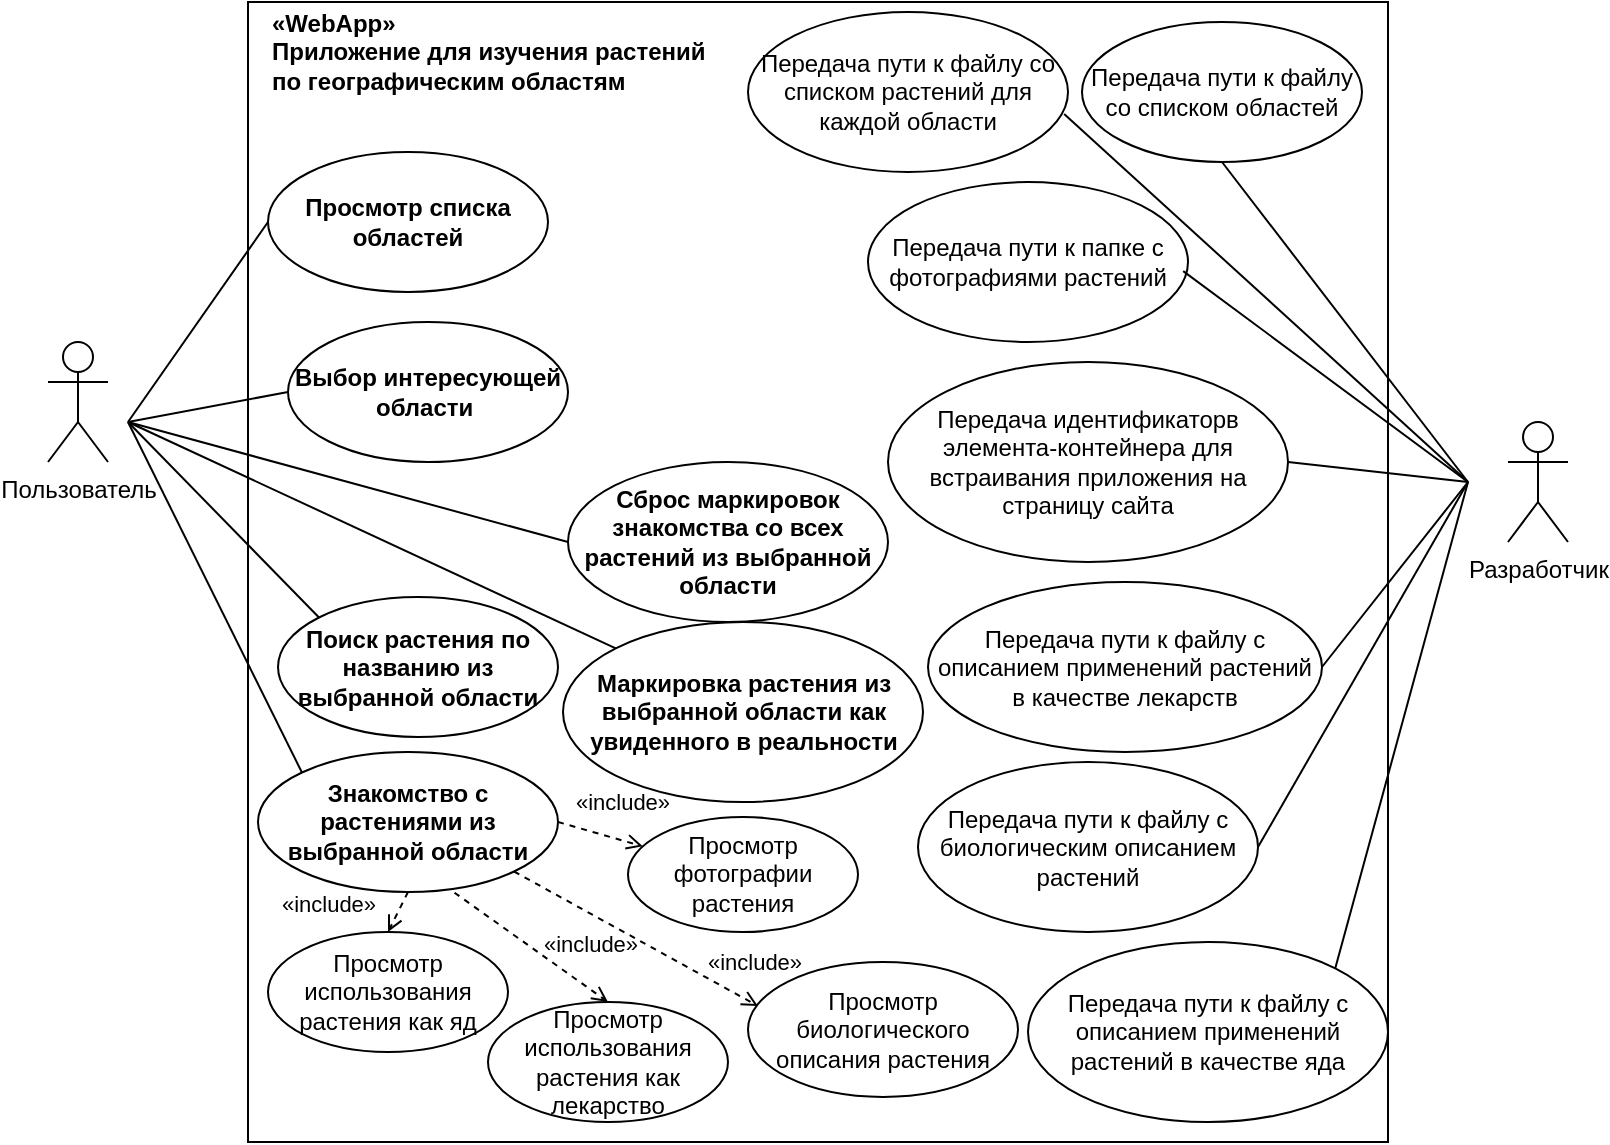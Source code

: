 <mxfile version="22.0.2" type="device">
  <diagram name="Page-1" id="929967ad-93f9-6ef4-fab6-5d389245f69c">
    <mxGraphModel dx="1418" dy="828" grid="1" gridSize="10" guides="1" tooltips="1" connect="1" arrows="1" fold="1" page="1" pageScale="1.5" pageWidth="1169" pageHeight="826" background="none" math="0" shadow="0">
      <root>
        <mxCell id="0" style=";html=1;" />
        <mxCell id="1" style=";html=1;" parent="0" />
        <mxCell id="vT6b_c9rovpt_9E858hW-1" value="" style="whiteSpace=wrap;html=1;aspect=fixed;" parent="1" vertex="1">
          <mxGeometry x="130" width="570" height="570" as="geometry" />
        </mxCell>
        <mxCell id="vT6b_c9rovpt_9E858hW-5" value="Пользователь" style="shape=umlActor;verticalLabelPosition=bottom;verticalAlign=top;html=1;" parent="1" vertex="1">
          <mxGeometry x="30" y="170" width="30" height="60" as="geometry" />
        </mxCell>
        <mxCell id="vT6b_c9rovpt_9E858hW-6" value="&lt;b&gt;«WebApp» &lt;br&gt;Приложение для изучения растений по географическим областям&lt;/b&gt;" style="text;html=1;strokeColor=none;fillColor=none;align=left;verticalAlign=middle;whiteSpace=wrap;rounded=0;" parent="1" vertex="1">
          <mxGeometry x="140" y="10" width="220" height="30" as="geometry" />
        </mxCell>
        <mxCell id="vT6b_c9rovpt_9E858hW-18" value="&lt;b style=&quot;border-color: var(--border-color);&quot;&gt;Просмотр списка областей&lt;/b&gt;" style="ellipse;whiteSpace=wrap;html=1;" parent="1" vertex="1">
          <mxGeometry x="140" y="75" width="140" height="70" as="geometry" />
        </mxCell>
        <mxCell id="vT6b_c9rovpt_9E858hW-20" value="&lt;b style=&quot;border-color: var(--border-color);&quot;&gt;Выбор интересующей области&lt;/b&gt;&amp;nbsp;" style="ellipse;whiteSpace=wrap;html=1;" parent="1" vertex="1">
          <mxGeometry x="150" y="160" width="140" height="70" as="geometry" />
        </mxCell>
        <mxCell id="vT6b_c9rovpt_9E858hW-23" value="&lt;b style=&quot;border-color: var(--border-color);&quot;&gt;Знакомство с растениями из выбранной области&lt;/b&gt;" style="ellipse;whiteSpace=wrap;html=1;" parent="1" vertex="1">
          <mxGeometry x="135" y="375" width="150" height="70" as="geometry" />
        </mxCell>
        <mxCell id="vT6b_c9rovpt_9E858hW-24" value="&lt;b&gt;Сброс маркировок знакомства со всех растений из выбранной области&lt;/b&gt;" style="ellipse;whiteSpace=wrap;html=1;" parent="1" vertex="1">
          <mxGeometry x="290" y="230" width="160" height="80" as="geometry" />
        </mxCell>
        <mxCell id="vT6b_c9rovpt_9E858hW-25" value="&lt;b style=&quot;border-color: var(--border-color);&quot;&gt;Маркировка растения из выбранной области как увиденного в реальности&lt;/b&gt;" style="ellipse;whiteSpace=wrap;html=1;" parent="1" vertex="1">
          <mxGeometry x="287.5" y="310" width="180" height="90" as="geometry" />
        </mxCell>
        <mxCell id="vT6b_c9rovpt_9E858hW-29" value="" style="endArrow=none;html=1;rounded=0;entryX=0;entryY=0.5;entryDx=0;entryDy=0;" parent="1" target="vT6b_c9rovpt_9E858hW-18" edge="1">
          <mxGeometry width="50" height="50" relative="1" as="geometry">
            <mxPoint x="70" y="210" as="sourcePoint" />
            <mxPoint x="460" y="270" as="targetPoint" />
          </mxGeometry>
        </mxCell>
        <mxCell id="vT6b_c9rovpt_9E858hW-30" value="" style="endArrow=none;html=1;rounded=0;entryX=0;entryY=0.5;entryDx=0;entryDy=0;" parent="1" target="vT6b_c9rovpt_9E858hW-20" edge="1">
          <mxGeometry width="50" height="50" relative="1" as="geometry">
            <mxPoint x="70" y="210" as="sourcePoint" />
            <mxPoint x="460" y="270" as="targetPoint" />
          </mxGeometry>
        </mxCell>
        <mxCell id="vT6b_c9rovpt_9E858hW-31" value="" style="endArrow=none;html=1;rounded=0;entryX=0;entryY=0;entryDx=0;entryDy=0;" parent="1" target="vT6b_c9rovpt_9E858hW-23" edge="1">
          <mxGeometry width="50" height="50" relative="1" as="geometry">
            <mxPoint x="70" y="210" as="sourcePoint" />
            <mxPoint x="460" y="270" as="targetPoint" />
          </mxGeometry>
        </mxCell>
        <mxCell id="vT6b_c9rovpt_9E858hW-32" value="" style="endArrow=none;html=1;rounded=0;entryX=0;entryY=0;entryDx=0;entryDy=0;" parent="1" target="vT6b_c9rovpt_9E858hW-25" edge="1">
          <mxGeometry width="50" height="50" relative="1" as="geometry">
            <mxPoint x="70" y="210" as="sourcePoint" />
            <mxPoint x="460" y="270" as="targetPoint" />
          </mxGeometry>
        </mxCell>
        <mxCell id="vT6b_c9rovpt_9E858hW-33" value="&lt;b style=&quot;border-color: var(--border-color);&quot;&gt;Поиск растения по названию из выбранной области&lt;/b&gt;" style="ellipse;whiteSpace=wrap;html=1;" parent="1" vertex="1">
          <mxGeometry x="145" y="297.5" width="140" height="70" as="geometry" />
        </mxCell>
        <mxCell id="vT6b_c9rovpt_9E858hW-35" value="" style="endArrow=none;html=1;rounded=0;exitX=0;exitY=0;exitDx=0;exitDy=0;" parent="1" source="vT6b_c9rovpt_9E858hW-33" edge="1">
          <mxGeometry width="50" height="50" relative="1" as="geometry">
            <mxPoint x="410" y="320" as="sourcePoint" />
            <mxPoint x="70" y="210" as="targetPoint" />
          </mxGeometry>
        </mxCell>
        <mxCell id="vT6b_c9rovpt_9E858hW-36" value="" style="endArrow=none;html=1;rounded=0;entryX=0;entryY=0.5;entryDx=0;entryDy=0;" parent="1" target="vT6b_c9rovpt_9E858hW-24" edge="1">
          <mxGeometry width="50" height="50" relative="1" as="geometry">
            <mxPoint x="70" y="210" as="sourcePoint" />
            <mxPoint x="460" y="270" as="targetPoint" />
          </mxGeometry>
        </mxCell>
        <mxCell id="vT6b_c9rovpt_9E858hW-37" value="Разработчик" style="shape=umlActor;verticalLabelPosition=bottom;verticalAlign=top;html=1;outlineConnect=0;" parent="1" vertex="1">
          <mxGeometry x="760" y="210" width="30" height="60" as="geometry" />
        </mxCell>
        <mxCell id="vT6b_c9rovpt_9E858hW-38" value="Передача пути к файлу со списком областей" style="ellipse;whiteSpace=wrap;html=1;" parent="1" vertex="1">
          <mxGeometry x="547" y="10" width="140" height="70" as="geometry" />
        </mxCell>
        <mxCell id="vT6b_c9rovpt_9E858hW-39" value="Передача пути к папке с фотографиями растений" style="ellipse;whiteSpace=wrap;html=1;" parent="1" vertex="1">
          <mxGeometry x="440" y="90" width="160" height="80" as="geometry" />
        </mxCell>
        <mxCell id="vT6b_c9rovpt_9E858hW-40" value="Передача пути к файлу с биологическим описанием растений" style="ellipse;whiteSpace=wrap;html=1;" parent="1" vertex="1">
          <mxGeometry x="465" y="380" width="170" height="85" as="geometry" />
        </mxCell>
        <mxCell id="vT6b_c9rovpt_9E858hW-41" value="Передача пути к файлу с описанием применений растений в качестве лекарств" style="ellipse;whiteSpace=wrap;html=1;" parent="1" vertex="1">
          <mxGeometry x="470" y="290" width="197" height="85" as="geometry" />
        </mxCell>
        <mxCell id="vT6b_c9rovpt_9E858hW-42" value="Передача пути к файлу с описанием применений растений в качестве яда" style="ellipse;whiteSpace=wrap;html=1;" parent="1" vertex="1">
          <mxGeometry x="520" y="470" width="180" height="90" as="geometry" />
        </mxCell>
        <mxCell id="vT6b_c9rovpt_9E858hW-43" value="Передача идентификаторв элемента-контейнера для встраивания приложения на страницу сайта" style="ellipse;whiteSpace=wrap;html=1;" parent="1" vertex="1">
          <mxGeometry x="450" y="180" width="200" height="100" as="geometry" />
        </mxCell>
        <mxCell id="vT6b_c9rovpt_9E858hW-46" value="" style="endArrow=none;html=1;rounded=0;entryX=0.5;entryY=1;entryDx=0;entryDy=0;" parent="1" target="vT6b_c9rovpt_9E858hW-38" edge="1">
          <mxGeometry width="50" height="50" relative="1" as="geometry">
            <mxPoint x="740" y="240" as="sourcePoint" />
            <mxPoint x="510" y="90" as="targetPoint" />
          </mxGeometry>
        </mxCell>
        <mxCell id="vT6b_c9rovpt_9E858hW-47" value="" style="endArrow=none;html=1;rounded=0;exitX=1;exitY=0.5;exitDx=0;exitDy=0;" parent="1" source="vT6b_c9rovpt_9E858hW-43" edge="1">
          <mxGeometry width="50" height="50" relative="1" as="geometry">
            <mxPoint x="460" y="300" as="sourcePoint" />
            <mxPoint x="740" y="240" as="targetPoint" />
          </mxGeometry>
        </mxCell>
        <mxCell id="vT6b_c9rovpt_9E858hW-48" value="" style="endArrow=none;html=1;rounded=0;exitX=1;exitY=0.5;exitDx=0;exitDy=0;" parent="1" source="vT6b_c9rovpt_9E858hW-40" edge="1">
          <mxGeometry width="50" height="50" relative="1" as="geometry">
            <mxPoint x="460" y="390" as="sourcePoint" />
            <mxPoint x="740" y="240" as="targetPoint" />
          </mxGeometry>
        </mxCell>
        <mxCell id="vT6b_c9rovpt_9E858hW-49" value="" style="endArrow=none;html=1;rounded=0;exitX=1;exitY=0.5;exitDx=0;exitDy=0;" parent="1" source="vT6b_c9rovpt_9E858hW-41" edge="1">
          <mxGeometry width="50" height="50" relative="1" as="geometry">
            <mxPoint x="460" y="390" as="sourcePoint" />
            <mxPoint x="740" y="240" as="targetPoint" />
          </mxGeometry>
        </mxCell>
        <mxCell id="vT6b_c9rovpt_9E858hW-50" value="" style="endArrow=none;html=1;rounded=0;exitX=1;exitY=0;exitDx=0;exitDy=0;" parent="1" source="vT6b_c9rovpt_9E858hW-42" edge="1">
          <mxGeometry width="50" height="50" relative="1" as="geometry">
            <mxPoint x="460" y="420" as="sourcePoint" />
            <mxPoint x="740" y="240" as="targetPoint" />
          </mxGeometry>
        </mxCell>
        <mxCell id="vT6b_c9rovpt_9E858hW-51" value="" style="endArrow=none;html=1;rounded=0;entryX=0.985;entryY=0.557;entryDx=0;entryDy=0;entryPerimeter=0;" parent="1" target="vT6b_c9rovpt_9E858hW-39" edge="1">
          <mxGeometry width="50" height="50" relative="1" as="geometry">
            <mxPoint x="740" y="240" as="sourcePoint" />
            <mxPoint x="510" y="170" as="targetPoint" />
          </mxGeometry>
        </mxCell>
        <mxCell id="vT6b_c9rovpt_9E858hW-52" value="Просмотр фотографии растения" style="ellipse;whiteSpace=wrap;html=1;" parent="1" vertex="1">
          <mxGeometry x="320" y="407.5" width="115" height="57.5" as="geometry" />
        </mxCell>
        <mxCell id="vT6b_c9rovpt_9E858hW-53" value="Просмотр биологического описания растения" style="ellipse;whiteSpace=wrap;html=1;" parent="1" vertex="1">
          <mxGeometry x="380" y="480" width="135" height="67.5" as="geometry" />
        </mxCell>
        <mxCell id="vT6b_c9rovpt_9E858hW-54" value="Просмотр использования растения как лекарство" style="ellipse;whiteSpace=wrap;html=1;" parent="1" vertex="1">
          <mxGeometry x="250" y="500" width="120" height="60" as="geometry" />
        </mxCell>
        <mxCell id="vT6b_c9rovpt_9E858hW-55" value="Просмотр использования растения как яд" style="ellipse;whiteSpace=wrap;html=1;" parent="1" vertex="1">
          <mxGeometry x="140" y="465" width="120" height="60" as="geometry" />
        </mxCell>
        <mxCell id="vT6b_c9rovpt_9E858hW-60" value="«include»" style="edgeStyle=none;html=1;endArrow=open;verticalAlign=bottom;dashed=1;labelBackgroundColor=none;rounded=0;exitX=1;exitY=0.5;exitDx=0;exitDy=0;" parent="1" source="vT6b_c9rovpt_9E858hW-23" target="vT6b_c9rovpt_9E858hW-52" edge="1">
          <mxGeometry x="0.359" y="10" width="160" relative="1" as="geometry">
            <mxPoint x="360" y="310" as="sourcePoint" />
            <mxPoint x="520" y="310" as="targetPoint" />
            <mxPoint as="offset" />
          </mxGeometry>
        </mxCell>
        <mxCell id="vT6b_c9rovpt_9E858hW-61" value="«include»" style="edgeStyle=none;html=1;endArrow=open;verticalAlign=bottom;dashed=1;labelBackgroundColor=none;rounded=0;exitX=1;exitY=1;exitDx=0;exitDy=0;entryX=0.037;entryY=0.326;entryDx=0;entryDy=0;entryPerimeter=0;" parent="1" source="vT6b_c9rovpt_9E858hW-23" target="vT6b_c9rovpt_9E858hW-53" edge="1">
          <mxGeometry x="0.89" y="9" width="160" relative="1" as="geometry">
            <mxPoint x="360" y="310" as="sourcePoint" />
            <mxPoint x="520" y="310" as="targetPoint" />
            <mxPoint y="-1" as="offset" />
          </mxGeometry>
        </mxCell>
        <mxCell id="vT6b_c9rovpt_9E858hW-62" value="«include»" style="edgeStyle=none;html=1;endArrow=open;verticalAlign=bottom;dashed=1;labelBackgroundColor=none;rounded=0;exitX=0.655;exitY=1.005;exitDx=0;exitDy=0;exitPerimeter=0;entryX=0.5;entryY=0;entryDx=0;entryDy=0;" parent="1" source="vT6b_c9rovpt_9E858hW-23" target="vT6b_c9rovpt_9E858hW-54" edge="1">
          <mxGeometry x="0.589" y="11" width="160" relative="1" as="geometry">
            <mxPoint x="360" y="310" as="sourcePoint" />
            <mxPoint x="520" y="310" as="targetPoint" />
            <mxPoint as="offset" />
          </mxGeometry>
        </mxCell>
        <mxCell id="vT6b_c9rovpt_9E858hW-63" value="«include»" style="edgeStyle=none;html=1;endArrow=open;verticalAlign=bottom;dashed=1;labelBackgroundColor=none;rounded=0;exitX=0.5;exitY=1;exitDx=0;exitDy=0;entryX=0.5;entryY=0;entryDx=0;entryDy=0;" parent="1" source="vT6b_c9rovpt_9E858hW-23" target="vT6b_c9rovpt_9E858hW-55" edge="1">
          <mxGeometry x="1" y="-30" width="160" relative="1" as="geometry">
            <mxPoint x="360" y="310" as="sourcePoint" />
            <mxPoint x="520" y="310" as="targetPoint" />
            <mxPoint x="-3" y="8" as="offset" />
          </mxGeometry>
        </mxCell>
        <mxCell id="deQuftw7HmSEi97gb79f-1" value="Передача пути к файлу со списком растений для каждой области" style="ellipse;whiteSpace=wrap;html=1;" parent="1" vertex="1">
          <mxGeometry x="380" y="5" width="160" height="80" as="geometry" />
        </mxCell>
        <mxCell id="deQuftw7HmSEi97gb79f-2" value="" style="endArrow=none;html=1;rounded=0;entryX=0.988;entryY=0.638;entryDx=0;entryDy=0;entryPerimeter=0;" parent="1" target="deQuftw7HmSEi97gb79f-1" edge="1">
          <mxGeometry width="50" height="50" relative="1" as="geometry">
            <mxPoint x="740" y="240" as="sourcePoint" />
            <mxPoint x="700" y="310" as="targetPoint" />
          </mxGeometry>
        </mxCell>
      </root>
    </mxGraphModel>
  </diagram>
</mxfile>
